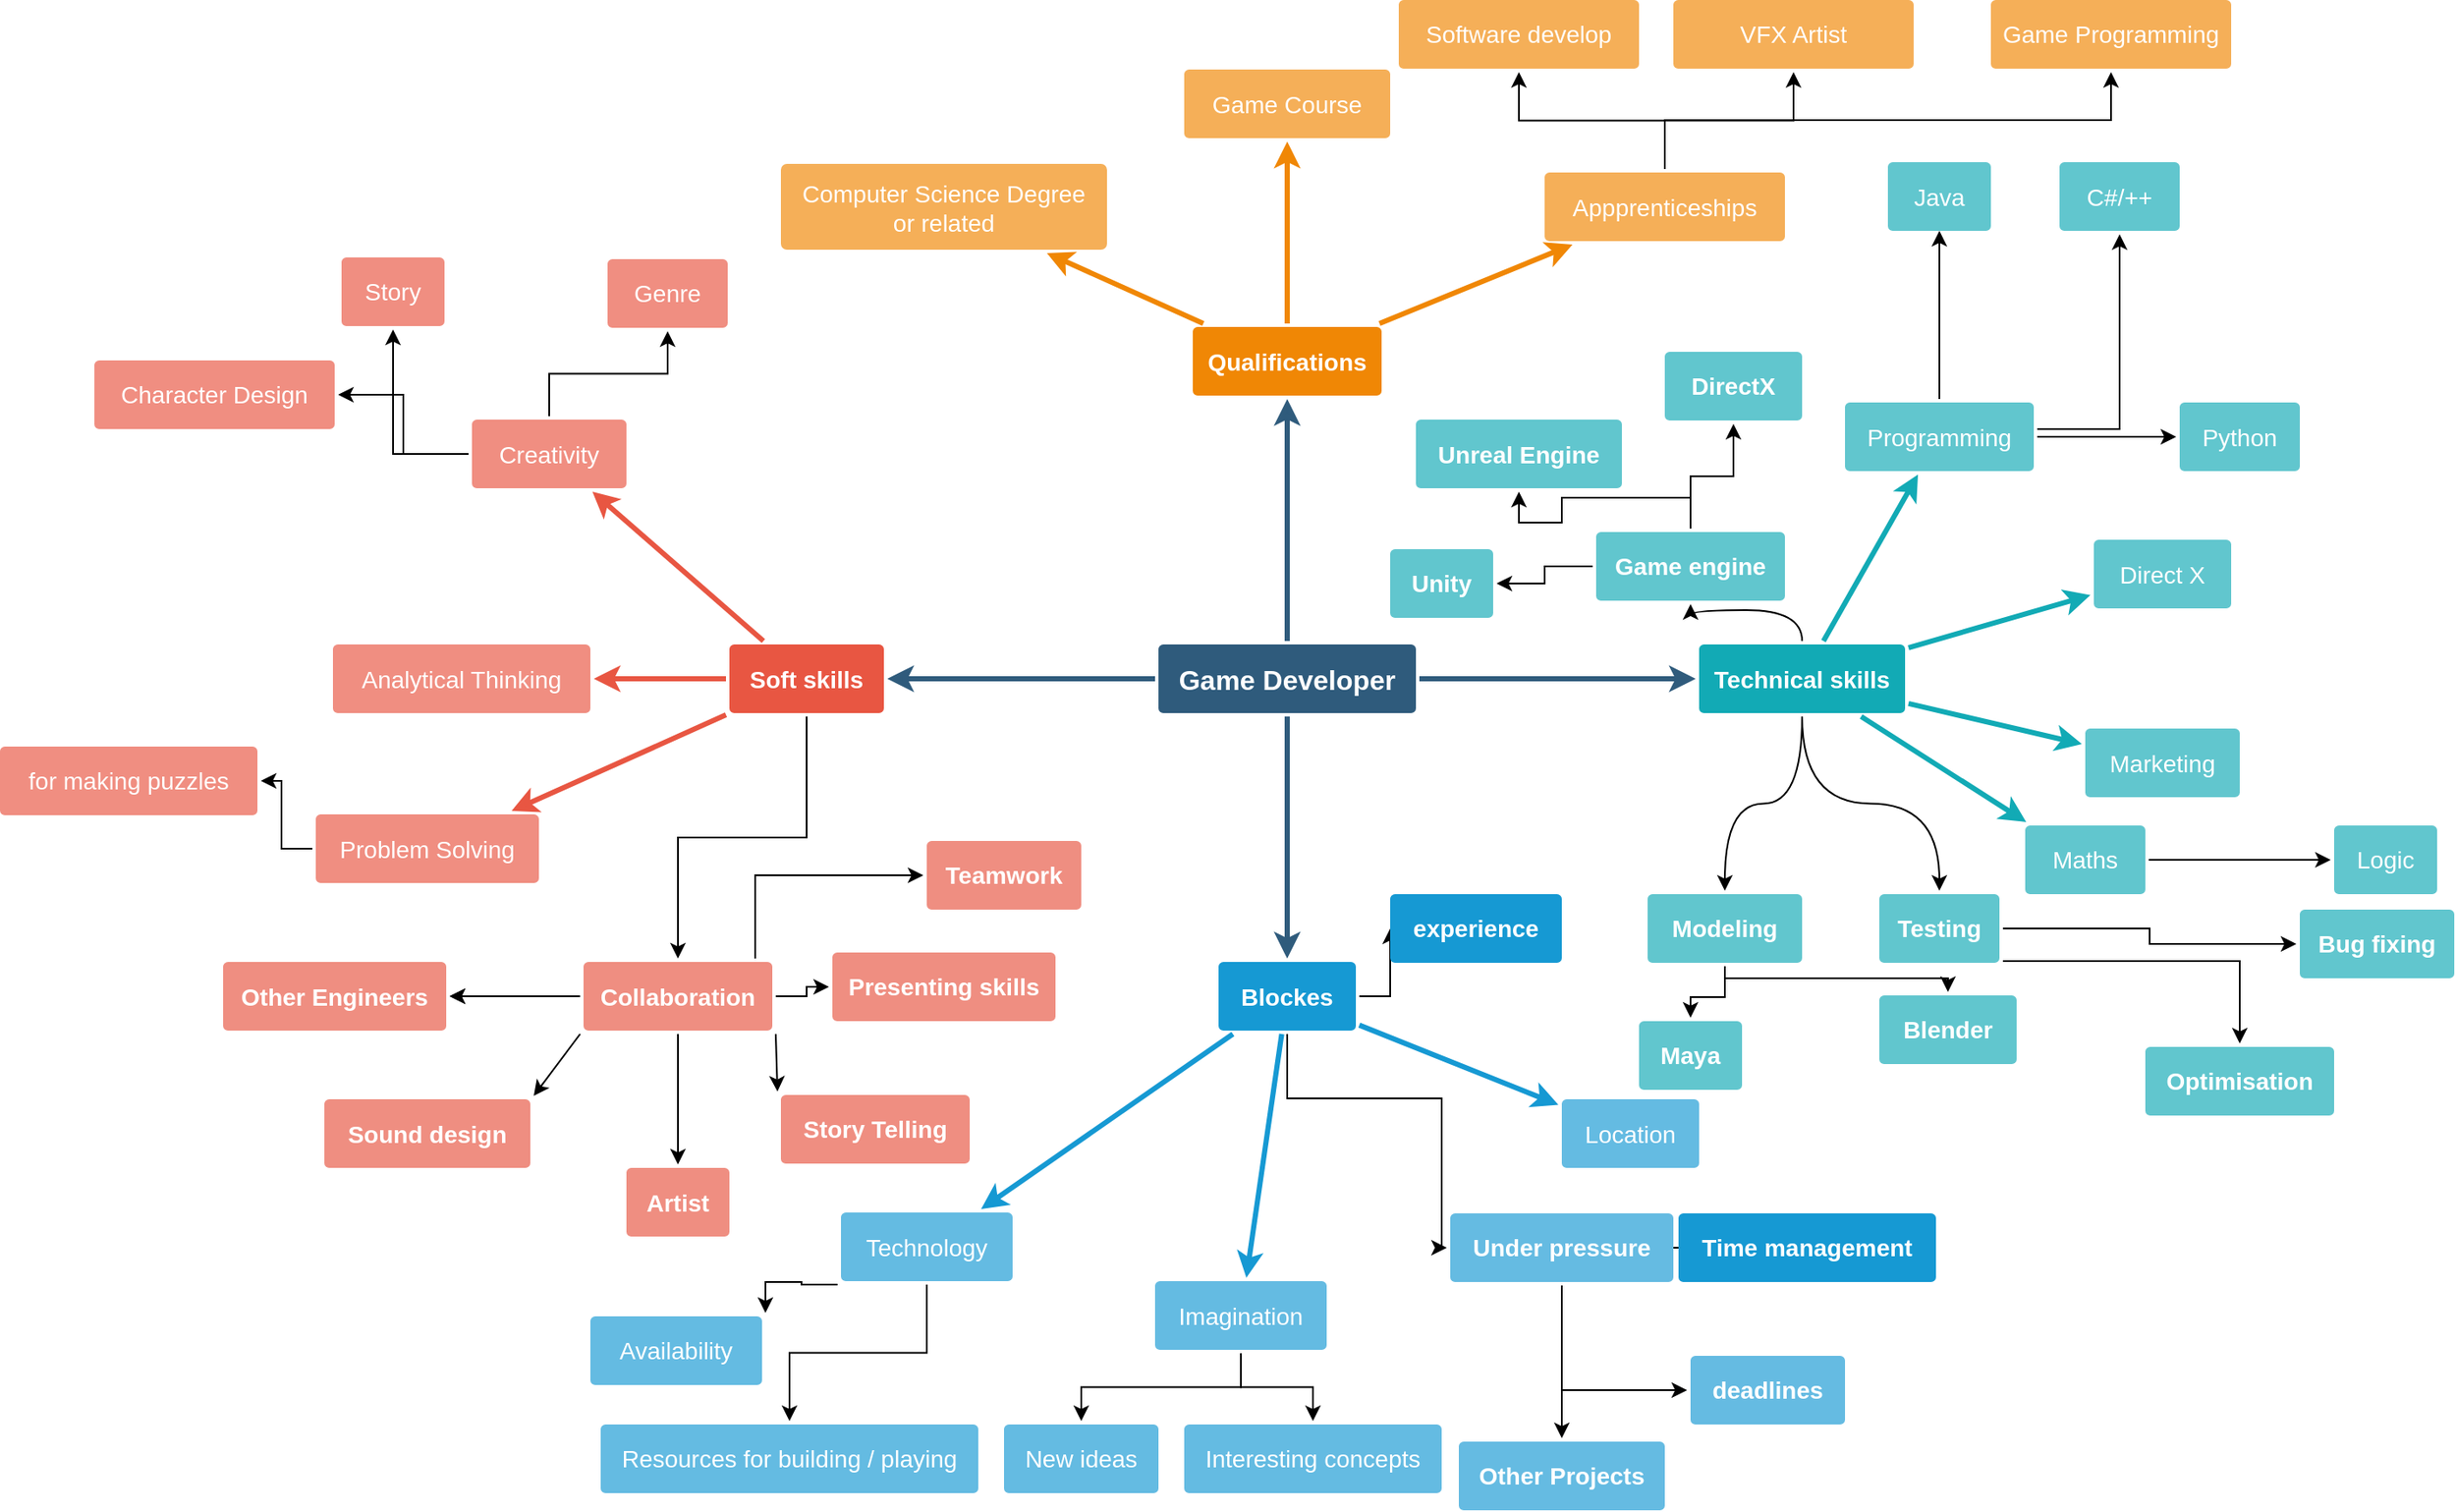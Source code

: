 <mxfile version="24.0.7" type="github">
  <diagram id="6a731a19-8d31-9384-78a2-239565b7b9f0" name="Page-1">
    <mxGraphModel dx="2195" dy="726" grid="1" gridSize="10" guides="1" tooltips="1" connect="1" arrows="1" fold="1" page="1" pageScale="1" pageWidth="1169" pageHeight="827" background="none" math="0" shadow="0">
      <root>
        <mxCell id="0" />
        <mxCell id="1" parent="0" />
        <mxCell id="1745" value="" style="edgeStyle=none;rounded=0;jumpStyle=none;html=1;shadow=0;labelBackgroundColor=none;startArrow=none;startFill=0;endArrow=classic;endFill=1;jettySize=auto;orthogonalLoop=1;strokeColor=#2F5B7C;strokeWidth=3;fontFamily=Helvetica;fontSize=16;fontColor=#23445D;spacing=5;" parent="1" source="1749" target="1764" edge="1">
          <mxGeometry relative="1" as="geometry" />
        </mxCell>
        <mxCell id="1746" value="" style="edgeStyle=none;rounded=0;jumpStyle=none;html=1;shadow=0;labelBackgroundColor=none;startArrow=none;startFill=0;endArrow=classic;endFill=1;jettySize=auto;orthogonalLoop=1;strokeColor=#2F5B7C;strokeWidth=3;fontFamily=Helvetica;fontSize=16;fontColor=#23445D;spacing=5;" parent="1" source="1749" target="1771" edge="1">
          <mxGeometry relative="1" as="geometry" />
        </mxCell>
        <mxCell id="1747" value="" style="edgeStyle=none;rounded=0;jumpStyle=none;html=1;shadow=0;labelBackgroundColor=none;startArrow=none;startFill=0;endArrow=classic;endFill=1;jettySize=auto;orthogonalLoop=1;strokeColor=#2F5B7C;strokeWidth=3;fontFamily=Helvetica;fontSize=16;fontColor=#23445D;spacing=5;" parent="1" source="1749" target="1760" edge="1">
          <mxGeometry relative="1" as="geometry" />
        </mxCell>
        <mxCell id="1748" value="" style="edgeStyle=none;rounded=0;jumpStyle=none;html=1;shadow=0;labelBackgroundColor=none;startArrow=none;startFill=0;endArrow=classic;endFill=1;jettySize=auto;orthogonalLoop=1;strokeColor=#2F5B7C;strokeWidth=3;fontFamily=Helvetica;fontSize=16;fontColor=#23445D;spacing=5;" parent="1" source="1749" target="1753" edge="1">
          <mxGeometry relative="1" as="geometry" />
        </mxCell>
        <mxCell id="1749" value="Game Developer" style="rounded=1;whiteSpace=wrap;html=1;shadow=0;labelBackgroundColor=none;strokeColor=none;strokeWidth=3;fillColor=#2F5B7C;fontFamily=Helvetica;fontSize=16;fontColor=#FFFFFF;align=center;fontStyle=1;spacing=5;arcSize=7;perimeterSpacing=2;" parent="1" vertex="1">
          <mxGeometry x="495" y="395.5" width="150" height="40" as="geometry" />
        </mxCell>
        <mxCell id="1750" value="" style="edgeStyle=none;rounded=1;jumpStyle=none;html=1;shadow=0;labelBackgroundColor=none;startArrow=none;startFill=0;jettySize=auto;orthogonalLoop=1;strokeColor=#E85642;strokeWidth=3;fontFamily=Helvetica;fontSize=14;fontColor=#FFFFFF;spacing=5;fontStyle=1;fillColor=#b0e3e6;" parent="1" source="1753" target="1756" edge="1">
          <mxGeometry relative="1" as="geometry" />
        </mxCell>
        <mxCell id="1751" value="" style="edgeStyle=none;rounded=1;jumpStyle=none;html=1;shadow=0;labelBackgroundColor=none;startArrow=none;startFill=0;jettySize=auto;orthogonalLoop=1;strokeColor=#E85642;strokeWidth=3;fontFamily=Helvetica;fontSize=14;fontColor=#FFFFFF;spacing=5;fontStyle=1;fillColor=#b0e3e6;" parent="1" source="1753" target="1755" edge="1">
          <mxGeometry relative="1" as="geometry" />
        </mxCell>
        <mxCell id="1752" value="" style="edgeStyle=none;rounded=1;jumpStyle=none;html=1;shadow=0;labelBackgroundColor=none;startArrow=none;startFill=0;jettySize=auto;orthogonalLoop=1;strokeColor=#E85642;strokeWidth=3;fontFamily=Helvetica;fontSize=14;fontColor=#FFFFFF;spacing=5;fontStyle=1;fillColor=#b0e3e6;" parent="1" source="1753" target="1754" edge="1">
          <mxGeometry relative="1" as="geometry" />
        </mxCell>
        <mxCell id="4KHxvIav5DBx8A7VH_EM-1787" value="" style="edgeStyle=orthogonalEdgeStyle;rounded=0;orthogonalLoop=1;jettySize=auto;html=1;" edge="1" parent="1" source="1753" target="4KHxvIav5DBx8A7VH_EM-1786">
          <mxGeometry relative="1" as="geometry" />
        </mxCell>
        <mxCell id="1753" value="Soft skills" style="rounded=1;whiteSpace=wrap;html=1;shadow=0;labelBackgroundColor=none;strokeColor=none;strokeWidth=3;fillColor=#e85642;fontFamily=Helvetica;fontSize=14;fontColor=#FFFFFF;align=center;spacing=5;fontStyle=1;arcSize=7;perimeterSpacing=2;" parent="1" vertex="1">
          <mxGeometry x="245" y="395.5" width="90" height="40" as="geometry" />
        </mxCell>
        <mxCell id="4KHxvIav5DBx8A7VH_EM-1809" value="" style="edgeStyle=orthogonalEdgeStyle;rounded=0;orthogonalLoop=1;jettySize=auto;html=1;" edge="1" parent="1" source="1754" target="4KHxvIav5DBx8A7VH_EM-1808">
          <mxGeometry relative="1" as="geometry" />
        </mxCell>
        <mxCell id="1754" value="Problem Solving" style="rounded=1;whiteSpace=wrap;html=1;shadow=0;labelBackgroundColor=none;strokeColor=none;strokeWidth=3;fillColor=#f08e81;fontFamily=Helvetica;fontSize=14;fontColor=#FFFFFF;align=center;spacing=5;fontStyle=0;arcSize=7;perimeterSpacing=2;" parent="1" vertex="1">
          <mxGeometry x="4" y="494.5" width="130" height="40" as="geometry" />
        </mxCell>
        <mxCell id="1755" value="Analytical Thinking" style="rounded=1;whiteSpace=wrap;html=1;shadow=0;labelBackgroundColor=none;strokeColor=none;strokeWidth=3;fillColor=#f08e81;fontFamily=Helvetica;fontSize=14;fontColor=#FFFFFF;align=center;spacing=5;fontStyle=0;arcSize=7;perimeterSpacing=2;" parent="1" vertex="1">
          <mxGeometry x="14" y="395.5" width="150" height="40" as="geometry" />
        </mxCell>
        <mxCell id="4KHxvIav5DBx8A7VH_EM-1853" value="" style="edgeStyle=orthogonalEdgeStyle;rounded=0;orthogonalLoop=1;jettySize=auto;html=1;" edge="1" parent="1" source="1756" target="4KHxvIav5DBx8A7VH_EM-1852">
          <mxGeometry relative="1" as="geometry" />
        </mxCell>
        <mxCell id="4KHxvIav5DBx8A7VH_EM-1855" value="" style="edgeStyle=orthogonalEdgeStyle;rounded=0;orthogonalLoop=1;jettySize=auto;html=1;" edge="1" parent="1" source="1756" target="4KHxvIav5DBx8A7VH_EM-1854">
          <mxGeometry relative="1" as="geometry" />
        </mxCell>
        <mxCell id="4KHxvIav5DBx8A7VH_EM-1857" value="" style="edgeStyle=orthogonalEdgeStyle;rounded=0;orthogonalLoop=1;jettySize=auto;html=1;" edge="1" parent="1" source="1756" target="4KHxvIav5DBx8A7VH_EM-1856">
          <mxGeometry relative="1" as="geometry" />
        </mxCell>
        <mxCell id="1756" value="Creativity" style="rounded=1;whiteSpace=wrap;html=1;shadow=0;labelBackgroundColor=none;strokeColor=none;strokeWidth=3;fillColor=#f08e81;fontFamily=Helvetica;fontSize=14;fontColor=#FFFFFF;align=center;spacing=5;fontStyle=0;arcSize=7;perimeterSpacing=2;" parent="1" vertex="1">
          <mxGeometry x="95" y="264.5" width="90" height="40" as="geometry" />
        </mxCell>
        <mxCell id="1757" value="" style="edgeStyle=none;rounded=0;jumpStyle=none;html=1;shadow=0;labelBackgroundColor=none;startArrow=none;startFill=0;endArrow=classic;endFill=1;jettySize=auto;orthogonalLoop=1;strokeColor=#1699D3;strokeWidth=3;fontFamily=Helvetica;fontSize=14;fontColor=#FFFFFF;spacing=5;" parent="1" source="1760" target="1763" edge="1">
          <mxGeometry relative="1" as="geometry" />
        </mxCell>
        <mxCell id="1758" value="" style="edgeStyle=none;rounded=0;jumpStyle=none;html=1;shadow=0;labelBackgroundColor=none;startArrow=none;startFill=0;endArrow=classic;endFill=1;jettySize=auto;orthogonalLoop=1;strokeColor=#1699D3;strokeWidth=3;fontFamily=Helvetica;fontSize=14;fontColor=#FFFFFF;spacing=5;" parent="1" source="1760" target="1762" edge="1">
          <mxGeometry relative="1" as="geometry" />
        </mxCell>
        <mxCell id="1759" value="" style="edgeStyle=none;rounded=0;jumpStyle=none;html=1;shadow=0;labelBackgroundColor=none;startArrow=none;startFill=0;endArrow=classic;endFill=1;jettySize=auto;orthogonalLoop=1;strokeColor=#1699D3;strokeWidth=3;fontFamily=Helvetica;fontSize=14;fontColor=#FFFFFF;spacing=5;" parent="1" source="1760" target="1761" edge="1">
          <mxGeometry relative="1" as="geometry" />
        </mxCell>
        <mxCell id="4KHxvIav5DBx8A7VH_EM-1814" value="" style="edgeStyle=orthogonalEdgeStyle;rounded=0;orthogonalLoop=1;jettySize=auto;html=1;" edge="1" parent="1" source="1760" target="4KHxvIav5DBx8A7VH_EM-1813">
          <mxGeometry relative="1" as="geometry">
            <Array as="points">
              <mxPoint x="570" y="660" />
              <mxPoint x="660" y="660" />
              <mxPoint x="660" y="747" />
            </Array>
          </mxGeometry>
        </mxCell>
        <mxCell id="4KHxvIav5DBx8A7VH_EM-1835" value="" style="edgeStyle=orthogonalEdgeStyle;rounded=0;orthogonalLoop=1;jettySize=auto;html=1;" edge="1" parent="1" source="1760" target="4KHxvIav5DBx8A7VH_EM-1834">
          <mxGeometry relative="1" as="geometry" />
        </mxCell>
        <mxCell id="1760" value="Blockes" style="rounded=1;whiteSpace=wrap;html=1;shadow=0;labelBackgroundColor=none;strokeColor=none;strokeWidth=3;fillColor=#1699d3;fontFamily=Helvetica;fontSize=14;fontColor=#FFFFFF;align=center;spacing=5;fontStyle=1;arcSize=7;perimeterSpacing=2;" parent="1" vertex="1">
          <mxGeometry x="530" y="580.5" width="80" height="40" as="geometry" />
        </mxCell>
        <mxCell id="1761" value="Location" style="rounded=1;whiteSpace=wrap;html=1;shadow=0;labelBackgroundColor=none;strokeColor=none;strokeWidth=3;fillColor=#64bbe2;fontFamily=Helvetica;fontSize=14;fontColor=#FFFFFF;align=center;spacing=5;arcSize=7;perimeterSpacing=2;" parent="1" vertex="1">
          <mxGeometry x="730" y="660.5" width="80" height="40" as="geometry" />
        </mxCell>
        <mxCell id="4KHxvIav5DBx8A7VH_EM-1831" value="" style="edgeStyle=orthogonalEdgeStyle;rounded=0;orthogonalLoop=1;jettySize=auto;html=1;" edge="1" parent="1" source="1762" target="4KHxvIav5DBx8A7VH_EM-1830">
          <mxGeometry relative="1" as="geometry" />
        </mxCell>
        <mxCell id="4KHxvIav5DBx8A7VH_EM-1833" value="" style="edgeStyle=orthogonalEdgeStyle;rounded=0;orthogonalLoop=1;jettySize=auto;html=1;" edge="1" parent="1" source="1762" target="4KHxvIav5DBx8A7VH_EM-1832">
          <mxGeometry relative="1" as="geometry" />
        </mxCell>
        <mxCell id="1762" value="Imagination" style="rounded=1;whiteSpace=wrap;html=1;shadow=0;labelBackgroundColor=none;strokeColor=none;strokeWidth=3;fillColor=#64bbe2;fontFamily=Helvetica;fontSize=14;fontColor=#FFFFFF;align=center;spacing=5;arcSize=7;perimeterSpacing=2;" parent="1" vertex="1">
          <mxGeometry x="493" y="766.5" width="100" height="40" as="geometry" />
        </mxCell>
        <mxCell id="4KHxvIav5DBx8A7VH_EM-1804" value="" style="edgeStyle=orthogonalEdgeStyle;rounded=0;orthogonalLoop=1;jettySize=auto;html=1;exitX=0;exitY=1;exitDx=0;exitDy=0;entryX=1;entryY=0;entryDx=0;entryDy=0;" edge="1" parent="1" source="1763" target="4KHxvIav5DBx8A7VH_EM-1803">
          <mxGeometry relative="1" as="geometry">
            <mxPoint x="284" y="813.5" as="sourcePoint" />
          </mxGeometry>
        </mxCell>
        <mxCell id="4KHxvIav5DBx8A7VH_EM-1807" value="" style="edgeStyle=orthogonalEdgeStyle;rounded=0;orthogonalLoop=1;jettySize=auto;html=1;" edge="1" parent="1" source="1763" target="4KHxvIav5DBx8A7VH_EM-1806">
          <mxGeometry relative="1" as="geometry" />
        </mxCell>
        <mxCell id="1763" value="Technology" style="rounded=1;whiteSpace=wrap;html=1;shadow=0;labelBackgroundColor=none;strokeColor=none;strokeWidth=3;fillColor=#64bbe2;fontFamily=Helvetica;fontSize=14;fontColor=#FFFFFF;align=center;spacing=5;arcSize=7;perimeterSpacing=2;" parent="1" vertex="1">
          <mxGeometry x="310" y="726.5" width="100" height="40" as="geometry" />
        </mxCell>
        <mxCell id="1764" value="Qualifications" style="rounded=1;whiteSpace=wrap;html=1;shadow=0;labelBackgroundColor=none;strokeColor=none;strokeWidth=3;fillColor=#F08705;fontFamily=Helvetica;fontSize=14;fontColor=#FFFFFF;align=center;spacing=5;fontStyle=1;arcSize=7;perimeterSpacing=2;" parent="1" vertex="1">
          <mxGeometry x="515" y="210.5" width="110" height="40" as="geometry" />
        </mxCell>
        <mxCell id="4KHxvIav5DBx8A7VH_EM-1859" value="" style="edgeStyle=orthogonalEdgeStyle;rounded=0;orthogonalLoop=1;jettySize=auto;html=1;" edge="1" parent="1" source="1765" target="4KHxvIav5DBx8A7VH_EM-1858">
          <mxGeometry relative="1" as="geometry" />
        </mxCell>
        <mxCell id="4KHxvIav5DBx8A7VH_EM-1861" value="" style="edgeStyle=orthogonalEdgeStyle;rounded=0;orthogonalLoop=1;jettySize=auto;html=1;" edge="1" parent="1" source="1765" target="4KHxvIav5DBx8A7VH_EM-1860">
          <mxGeometry relative="1" as="geometry" />
        </mxCell>
        <mxCell id="4KHxvIav5DBx8A7VH_EM-1863" value="" style="edgeStyle=orthogonalEdgeStyle;rounded=0;orthogonalLoop=1;jettySize=auto;html=1;" edge="1" parent="1" source="1765" target="4KHxvIav5DBx8A7VH_EM-1862">
          <mxGeometry relative="1" as="geometry">
            <Array as="points">
              <mxPoint x="790" y="90" />
              <mxPoint x="1050" y="90" />
            </Array>
          </mxGeometry>
        </mxCell>
        <mxCell id="1765" value="Appprenticeships" style="rounded=1;whiteSpace=wrap;html=1;shadow=0;labelBackgroundColor=none;strokeColor=none;strokeWidth=3;fillColor=#f5af58;fontFamily=Helvetica;fontSize=14;fontColor=#FFFFFF;align=center;spacing=5;arcSize=7;perimeterSpacing=2;" parent="1" vertex="1">
          <mxGeometry x="720" y="120.5" width="140" height="40" as="geometry" />
        </mxCell>
        <mxCell id="1766" value="" style="edgeStyle=none;rounded=0;jumpStyle=none;html=1;shadow=0;labelBackgroundColor=none;startArrow=none;startFill=0;endArrow=classic;endFill=1;jettySize=auto;orthogonalLoop=1;strokeColor=#F08705;strokeWidth=3;fontFamily=Helvetica;fontSize=14;fontColor=#FFFFFF;spacing=5;" parent="1" source="1764" target="1765" edge="1">
          <mxGeometry relative="1" as="geometry" />
        </mxCell>
        <mxCell id="1767" value="Game Course" style="rounded=1;whiteSpace=wrap;html=1;shadow=0;labelBackgroundColor=none;strokeColor=none;strokeWidth=3;fillColor=#f5af58;fontFamily=Helvetica;fontSize=14;fontColor=#FFFFFF;align=center;spacing=5;arcSize=7;perimeterSpacing=2;" parent="1" vertex="1">
          <mxGeometry x="510" y="60.5" width="120" height="40" as="geometry" />
        </mxCell>
        <mxCell id="1768" value="" style="edgeStyle=none;rounded=0;jumpStyle=none;html=1;shadow=0;labelBackgroundColor=none;startArrow=none;startFill=0;endArrow=classic;endFill=1;jettySize=auto;orthogonalLoop=1;strokeColor=#F08705;strokeWidth=3;fontFamily=Helvetica;fontSize=14;fontColor=#FFFFFF;spacing=5;" parent="1" source="1764" target="1767" edge="1">
          <mxGeometry relative="1" as="geometry" />
        </mxCell>
        <mxCell id="1769" value="Computer Science Degree&lt;div&gt;or related&lt;/div&gt;" style="rounded=1;whiteSpace=wrap;html=1;shadow=0;labelBackgroundColor=none;strokeColor=none;strokeWidth=3;fillColor=#f5af58;fontFamily=Helvetica;fontSize=14;fontColor=#FFFFFF;align=center;spacing=5;arcSize=7;perimeterSpacing=2;" parent="1" vertex="1">
          <mxGeometry x="275" y="115.5" width="190" height="50" as="geometry" />
        </mxCell>
        <mxCell id="1770" value="" style="edgeStyle=none;rounded=0;jumpStyle=none;html=1;shadow=0;labelBackgroundColor=none;startArrow=none;startFill=0;endArrow=classic;endFill=1;jettySize=auto;orthogonalLoop=1;strokeColor=#F08705;strokeWidth=3;fontFamily=Helvetica;fontSize=14;fontColor=#FFFFFF;spacing=5;" parent="1" source="1764" target="1769" edge="1">
          <mxGeometry relative="1" as="geometry" />
        </mxCell>
        <mxCell id="4KHxvIav5DBx8A7VH_EM-1812" value="" style="edgeStyle=orthogonalEdgeStyle;rounded=0;orthogonalLoop=1;jettySize=auto;html=1;curved=1;" edge="1" parent="1" source="1771" target="4KHxvIav5DBx8A7VH_EM-1811">
          <mxGeometry relative="1" as="geometry" />
        </mxCell>
        <mxCell id="4KHxvIav5DBx8A7VH_EM-1837" value="" style="edgeStyle=orthogonalEdgeStyle;rounded=0;orthogonalLoop=1;jettySize=auto;html=1;curved=1;" edge="1" parent="1" source="1771" target="4KHxvIav5DBx8A7VH_EM-1836">
          <mxGeometry relative="1" as="geometry" />
        </mxCell>
        <mxCell id="4KHxvIav5DBx8A7VH_EM-1846" value="" style="edgeStyle=orthogonalEdgeStyle;rounded=0;orthogonalLoop=1;jettySize=auto;html=1;curved=1;" edge="1" parent="1" source="1771" target="4KHxvIav5DBx8A7VH_EM-1845">
          <mxGeometry relative="1" as="geometry" />
        </mxCell>
        <mxCell id="1771" value="Technical skills" style="rounded=1;whiteSpace=wrap;html=1;shadow=0;labelBackgroundColor=none;strokeColor=none;strokeWidth=3;fillColor=#12aab5;fontFamily=Helvetica;fontSize=14;fontColor=#FFFFFF;align=center;spacing=5;fontStyle=1;arcSize=7;perimeterSpacing=2;" parent="1" vertex="1">
          <mxGeometry x="810" y="395.5" width="120" height="40" as="geometry" />
        </mxCell>
        <mxCell id="4KHxvIav5DBx8A7VH_EM-1789" value="" style="edgeStyle=orthogonalEdgeStyle;rounded=0;orthogonalLoop=1;jettySize=auto;html=1;" edge="1" parent="1" source="1772" target="4KHxvIav5DBx8A7VH_EM-1788">
          <mxGeometry relative="1" as="geometry" />
        </mxCell>
        <mxCell id="1772" value="Maths" style="rounded=1;whiteSpace=wrap;html=1;shadow=0;labelBackgroundColor=none;strokeColor=none;strokeWidth=3;fillColor=#61c6ce;fontFamily=Helvetica;fontSize=14;fontColor=#FFFFFF;align=center;spacing=5;fontStyle=0;arcSize=7;perimeterSpacing=2;" parent="1" vertex="1">
          <mxGeometry x="1000" y="501" width="70" height="40" as="geometry" />
        </mxCell>
        <mxCell id="1773" value="" style="edgeStyle=none;rounded=1;jumpStyle=none;html=1;shadow=0;labelBackgroundColor=none;startArrow=none;startFill=0;jettySize=auto;orthogonalLoop=1;strokeColor=#12AAB5;strokeWidth=3;fontFamily=Helvetica;fontSize=14;fontColor=#FFFFFF;spacing=5;fontStyle=1;fillColor=#b0e3e6;" parent="1" source="1771" target="1772" edge="1">
          <mxGeometry relative="1" as="geometry" />
        </mxCell>
        <mxCell id="1774" value="Marketing" style="rounded=1;whiteSpace=wrap;html=1;shadow=0;labelBackgroundColor=none;strokeColor=none;strokeWidth=3;fillColor=#61c6ce;fontFamily=Helvetica;fontSize=14;fontColor=#FFFFFF;align=center;spacing=5;fontStyle=0;arcSize=7;perimeterSpacing=2;" parent="1" vertex="1">
          <mxGeometry x="1035" y="444.5" width="90" height="40" as="geometry" />
        </mxCell>
        <mxCell id="1775" value="" style="edgeStyle=none;rounded=1;jumpStyle=none;html=1;shadow=0;labelBackgroundColor=none;startArrow=none;startFill=0;jettySize=auto;orthogonalLoop=1;strokeColor=#12AAB5;strokeWidth=3;fontFamily=Helvetica;fontSize=14;fontColor=#FFFFFF;spacing=5;fontStyle=1;fillColor=#b0e3e6;" parent="1" source="1771" target="1774" edge="1">
          <mxGeometry relative="1" as="geometry" />
        </mxCell>
        <mxCell id="1776" value="Direct X" style="rounded=1;whiteSpace=wrap;html=1;shadow=0;labelBackgroundColor=none;strokeColor=none;strokeWidth=3;fillColor=#61c6ce;fontFamily=Helvetica;fontSize=14;fontColor=#FFFFFF;align=center;spacing=5;fontStyle=0;arcSize=7;perimeterSpacing=2;" parent="1" vertex="1">
          <mxGeometry x="1040" y="334.5" width="80" height="40" as="geometry" />
        </mxCell>
        <mxCell id="1777" value="" style="edgeStyle=none;rounded=1;jumpStyle=none;html=1;shadow=0;labelBackgroundColor=none;startArrow=none;startFill=0;jettySize=auto;orthogonalLoop=1;strokeColor=#12AAB5;strokeWidth=3;fontFamily=Helvetica;fontSize=14;fontColor=#FFFFFF;spacing=5;fontStyle=1;fillColor=#b0e3e6;" parent="1" source="1771" target="1776" edge="1">
          <mxGeometry relative="1" as="geometry" />
        </mxCell>
        <mxCell id="4KHxvIav5DBx8A7VH_EM-1780" value="" style="edgeStyle=orthogonalEdgeStyle;rounded=0;orthogonalLoop=1;jettySize=auto;html=1;" edge="1" parent="1" source="1778" target="4KHxvIav5DBx8A7VH_EM-1779">
          <mxGeometry relative="1" as="geometry" />
        </mxCell>
        <mxCell id="4KHxvIav5DBx8A7VH_EM-1782" value="" style="edgeStyle=orthogonalEdgeStyle;rounded=0;orthogonalLoop=1;jettySize=auto;html=1;" edge="1" parent="1" source="1778" target="4KHxvIav5DBx8A7VH_EM-1781">
          <mxGeometry relative="1" as="geometry">
            <Array as="points">
              <mxPoint x="1055" y="270" />
            </Array>
          </mxGeometry>
        </mxCell>
        <mxCell id="4KHxvIav5DBx8A7VH_EM-1785" value="" style="edgeStyle=orthogonalEdgeStyle;rounded=0;orthogonalLoop=1;jettySize=auto;html=1;" edge="1" parent="1" source="1778" target="4KHxvIav5DBx8A7VH_EM-1784">
          <mxGeometry relative="1" as="geometry" />
        </mxCell>
        <mxCell id="1778" value="Programming" style="rounded=1;whiteSpace=wrap;html=1;shadow=0;labelBackgroundColor=none;strokeColor=none;strokeWidth=3;fillColor=#61c6ce;fontFamily=Helvetica;fontSize=14;fontColor=#FFFFFF;align=center;spacing=5;fontStyle=0;arcSize=7;perimeterSpacing=2;" parent="1" vertex="1">
          <mxGeometry x="895" y="254.5" width="110" height="40" as="geometry" />
        </mxCell>
        <mxCell id="1779" value="" style="edgeStyle=none;rounded=1;jumpStyle=none;html=1;shadow=0;labelBackgroundColor=none;startArrow=none;startFill=0;jettySize=auto;orthogonalLoop=1;strokeColor=#12AAB5;strokeWidth=3;fontFamily=Helvetica;fontSize=14;fontColor=#FFFFFF;spacing=5;fontStyle=1;fillColor=#b0e3e6;" parent="1" source="1771" target="1778" edge="1">
          <mxGeometry relative="1" as="geometry" />
        </mxCell>
        <mxCell id="4KHxvIav5DBx8A7VH_EM-1779" value="Java" style="whiteSpace=wrap;html=1;fontSize=14;fillColor=#61c6ce;strokeColor=none;fontColor=#FFFFFF;rounded=1;shadow=0;labelBackgroundColor=none;strokeWidth=3;spacing=5;fontStyle=0;arcSize=7;" vertex="1" parent="1">
          <mxGeometry x="920" y="114.5" width="60" height="40" as="geometry" />
        </mxCell>
        <mxCell id="4KHxvIav5DBx8A7VH_EM-1781" value="C#/++" style="rounded=1;whiteSpace=wrap;html=1;shadow=0;labelBackgroundColor=none;strokeColor=none;strokeWidth=3;fillColor=#61c6ce;fontFamily=Helvetica;fontSize=14;fontColor=#FFFFFF;align=center;spacing=5;fontStyle=0;arcSize=7;perimeterSpacing=2;" vertex="1" parent="1">
          <mxGeometry x="1020" y="114.5" width="70" height="40" as="geometry" />
        </mxCell>
        <mxCell id="4KHxvIav5DBx8A7VH_EM-1784" value="Python" style="rounded=1;whiteSpace=wrap;html=1;shadow=0;labelBackgroundColor=none;strokeColor=none;strokeWidth=3;fillColor=#61c6ce;fontFamily=Helvetica;fontSize=14;fontColor=#FFFFFF;align=center;spacing=5;fontStyle=0;arcSize=7;perimeterSpacing=2;" vertex="1" parent="1">
          <mxGeometry x="1090" y="254.5" width="70" height="40" as="geometry" />
        </mxCell>
        <mxCell id="4KHxvIav5DBx8A7VH_EM-1793" value="" style="edgeStyle=orthogonalEdgeStyle;rounded=0;orthogonalLoop=1;jettySize=auto;html=1;" edge="1" parent="1" source="4KHxvIav5DBx8A7VH_EM-1786" target="4KHxvIav5DBx8A7VH_EM-1792">
          <mxGeometry relative="1" as="geometry" />
        </mxCell>
        <mxCell id="4KHxvIav5DBx8A7VH_EM-1795" value="" style="edgeStyle=orthogonalEdgeStyle;rounded=0;orthogonalLoop=1;jettySize=auto;html=1;" edge="1" parent="1" source="4KHxvIav5DBx8A7VH_EM-1786" target="4KHxvIav5DBx8A7VH_EM-1794">
          <mxGeometry relative="1" as="geometry" />
        </mxCell>
        <mxCell id="4KHxvIav5DBx8A7VH_EM-1796" value="" style="edgeStyle=orthogonalEdgeStyle;rounded=0;orthogonalLoop=1;jettySize=auto;html=1;" edge="1" parent="1" source="4KHxvIav5DBx8A7VH_EM-1786" target="4KHxvIav5DBx8A7VH_EM-1794">
          <mxGeometry relative="1" as="geometry" />
        </mxCell>
        <mxCell id="4KHxvIav5DBx8A7VH_EM-1823" value="" style="edgeStyle=orthogonalEdgeStyle;rounded=0;orthogonalLoop=1;jettySize=auto;html=1;" edge="1" parent="1" source="4KHxvIav5DBx8A7VH_EM-1786" target="4KHxvIav5DBx8A7VH_EM-1822">
          <mxGeometry relative="1" as="geometry" />
        </mxCell>
        <mxCell id="4KHxvIav5DBx8A7VH_EM-1825" value="" style="edgeStyle=orthogonalEdgeStyle;rounded=0;orthogonalLoop=1;jettySize=auto;html=1;" edge="1" parent="1" source="4KHxvIav5DBx8A7VH_EM-1786" target="4KHxvIav5DBx8A7VH_EM-1824">
          <mxGeometry relative="1" as="geometry">
            <Array as="points">
              <mxPoint x="260" y="530" />
            </Array>
          </mxGeometry>
        </mxCell>
        <mxCell id="4KHxvIav5DBx8A7VH_EM-1786" value="Collaboration" style="rounded=1;whiteSpace=wrap;html=1;shadow=0;labelBackgroundColor=none;strokeColor=none;strokeWidth=3;fillColor=#ef8e81;fontFamily=Helvetica;fontSize=14;fontColor=#FFFFFF;align=center;spacing=5;fontStyle=1;arcSize=7;perimeterSpacing=2;" vertex="1" parent="1">
          <mxGeometry x="160" y="580.5" width="110" height="40" as="geometry" />
        </mxCell>
        <mxCell id="4KHxvIav5DBx8A7VH_EM-1788" value="Logic" style="rounded=1;whiteSpace=wrap;html=1;shadow=0;labelBackgroundColor=none;strokeColor=none;strokeWidth=3;fillColor=#61c6ce;fontFamily=Helvetica;fontSize=14;fontColor=#FFFFFF;align=center;spacing=5;fontStyle=0;arcSize=7;perimeterSpacing=2;" vertex="1" parent="1">
          <mxGeometry x="1180" y="501" width="60" height="40" as="geometry" />
        </mxCell>
        <mxCell id="4KHxvIav5DBx8A7VH_EM-1792" value="Artist" style="rounded=1;whiteSpace=wrap;html=1;shadow=0;labelBackgroundColor=none;strokeColor=none;strokeWidth=3;fillColor=#ef8e81;fontFamily=Helvetica;fontSize=14;fontColor=#FFFFFF;align=center;spacing=5;fontStyle=1;arcSize=7;perimeterSpacing=2;" vertex="1" parent="1">
          <mxGeometry x="185" y="700.5" width="60" height="40" as="geometry" />
        </mxCell>
        <mxCell id="4KHxvIav5DBx8A7VH_EM-1794" value="Other Engineers" style="rounded=1;whiteSpace=wrap;html=1;shadow=0;labelBackgroundColor=none;strokeColor=none;strokeWidth=3;fillColor=#ef8e81;fontFamily=Helvetica;fontSize=14;fontColor=#FFFFFF;align=center;spacing=5;fontStyle=1;arcSize=7;perimeterSpacing=2;" vertex="1" parent="1">
          <mxGeometry x="-50" y="580.5" width="130" height="40" as="geometry" />
        </mxCell>
        <mxCell id="4KHxvIav5DBx8A7VH_EM-1797" value="Sound design" style="rounded=1;whiteSpace=wrap;html=1;shadow=0;labelBackgroundColor=none;strokeColor=none;strokeWidth=3;fillColor=#ef8e81;fontFamily=Helvetica;fontSize=14;fontColor=#FFFFFF;align=center;spacing=5;fontStyle=1;arcSize=7;perimeterSpacing=2;" vertex="1" parent="1">
          <mxGeometry x="9" y="660.5" width="120" height="40" as="geometry" />
        </mxCell>
        <mxCell id="4KHxvIav5DBx8A7VH_EM-1800" value="" style="endArrow=classic;html=1;rounded=0;exitX=0;exitY=1;exitDx=0;exitDy=0;entryX=1;entryY=0;entryDx=0;entryDy=0;" edge="1" parent="1" source="4KHxvIav5DBx8A7VH_EM-1786" target="4KHxvIav5DBx8A7VH_EM-1797">
          <mxGeometry width="50" height="50" relative="1" as="geometry">
            <mxPoint x="180" y="700" as="sourcePoint" />
            <mxPoint x="230" y="650" as="targetPoint" />
          </mxGeometry>
        </mxCell>
        <mxCell id="4KHxvIav5DBx8A7VH_EM-1801" value="Story Telling" style="rounded=1;whiteSpace=wrap;html=1;shadow=0;labelBackgroundColor=none;strokeColor=none;strokeWidth=3;fillColor=#ef8e81;fontFamily=Helvetica;fontSize=14;fontColor=#FFFFFF;align=center;spacing=5;fontStyle=1;arcSize=7;perimeterSpacing=2;" vertex="1" parent="1">
          <mxGeometry x="275" y="658" width="110" height="40" as="geometry" />
        </mxCell>
        <mxCell id="4KHxvIav5DBx8A7VH_EM-1802" value="" style="endArrow=classic;html=1;rounded=0;exitX=1;exitY=1;exitDx=0;exitDy=0;entryX=0;entryY=0;entryDx=0;entryDy=0;" edge="1" parent="1" target="4KHxvIav5DBx8A7VH_EM-1801" source="4KHxvIav5DBx8A7VH_EM-1786">
          <mxGeometry width="50" height="50" relative="1" as="geometry">
            <mxPoint x="419" y="620.5" as="sourcePoint" />
            <mxPoint x="491" y="647.5" as="targetPoint" />
          </mxGeometry>
        </mxCell>
        <mxCell id="4KHxvIav5DBx8A7VH_EM-1803" value="Availability" style="rounded=1;whiteSpace=wrap;html=1;shadow=0;labelBackgroundColor=none;strokeColor=none;strokeWidth=3;fillColor=#64bbe2;fontFamily=Helvetica;fontSize=14;fontColor=#FFFFFF;align=center;spacing=5;arcSize=7;perimeterSpacing=2;" vertex="1" parent="1">
          <mxGeometry x="164" y="787" width="100" height="40" as="geometry" />
        </mxCell>
        <mxCell id="4KHxvIav5DBx8A7VH_EM-1806" value="Resources for building / playing" style="rounded=1;whiteSpace=wrap;html=1;shadow=0;labelBackgroundColor=none;strokeColor=none;strokeWidth=3;fillColor=#64bbe2;fontFamily=Helvetica;fontSize=14;fontColor=#FFFFFF;align=center;spacing=5;arcSize=7;perimeterSpacing=2;" vertex="1" parent="1">
          <mxGeometry x="170" y="850" width="220" height="40" as="geometry" />
        </mxCell>
        <mxCell id="4KHxvIav5DBx8A7VH_EM-1808" value="for making puzzles" style="rounded=1;whiteSpace=wrap;html=1;shadow=0;labelBackgroundColor=none;strokeColor=none;strokeWidth=3;fillColor=#f08e81;fontFamily=Helvetica;fontSize=14;fontColor=#FFFFFF;align=center;spacing=5;fontStyle=0;arcSize=7;perimeterSpacing=2;" vertex="1" parent="1">
          <mxGeometry x="-180" y="455" width="150" height="40" as="geometry" />
        </mxCell>
        <mxCell id="4KHxvIav5DBx8A7VH_EM-1827" value="" style="edgeStyle=orthogonalEdgeStyle;rounded=0;orthogonalLoop=1;jettySize=auto;html=1;" edge="1" parent="1" source="4KHxvIav5DBx8A7VH_EM-1811" target="4KHxvIav5DBx8A7VH_EM-1826">
          <mxGeometry relative="1" as="geometry">
            <Array as="points">
              <mxPoint x="1125" y="580" />
            </Array>
          </mxGeometry>
        </mxCell>
        <mxCell id="4KHxvIav5DBx8A7VH_EM-1844" style="edgeStyle=orthogonalEdgeStyle;rounded=0;orthogonalLoop=1;jettySize=auto;html=1;" edge="1" parent="1" source="4KHxvIav5DBx8A7VH_EM-1811" target="4KHxvIav5DBx8A7VH_EM-1828">
          <mxGeometry relative="1" as="geometry" />
        </mxCell>
        <mxCell id="4KHxvIav5DBx8A7VH_EM-1811" value="Testing" style="rounded=1;whiteSpace=wrap;html=1;shadow=0;labelBackgroundColor=none;strokeColor=none;strokeWidth=3;fillColor=#61c6ce;fontFamily=Helvetica;fontSize=14;fontColor=#FFFFFF;align=center;spacing=5;fontStyle=1;arcSize=7;perimeterSpacing=2;" vertex="1" parent="1">
          <mxGeometry x="915" y="541" width="70" height="40" as="geometry" />
        </mxCell>
        <mxCell id="4KHxvIav5DBx8A7VH_EM-1817" value="" style="edgeStyle=orthogonalEdgeStyle;rounded=0;orthogonalLoop=1;jettySize=auto;html=1;" edge="1" parent="1" source="4KHxvIav5DBx8A7VH_EM-1813" target="4KHxvIav5DBx8A7VH_EM-1816">
          <mxGeometry relative="1" as="geometry" />
        </mxCell>
        <mxCell id="4KHxvIav5DBx8A7VH_EM-1819" value="" style="edgeStyle=orthogonalEdgeStyle;rounded=0;orthogonalLoop=1;jettySize=auto;html=1;exitX=0.5;exitY=1;exitDx=0;exitDy=0;" edge="1" parent="1" source="4KHxvIav5DBx8A7VH_EM-1813" target="4KHxvIav5DBx8A7VH_EM-1818">
          <mxGeometry relative="1" as="geometry">
            <Array as="points">
              <mxPoint x="730" y="830" />
            </Array>
          </mxGeometry>
        </mxCell>
        <mxCell id="4KHxvIav5DBx8A7VH_EM-1821" value="" style="edgeStyle=orthogonalEdgeStyle;rounded=0;orthogonalLoop=1;jettySize=auto;html=1;" edge="1" parent="1" source="4KHxvIav5DBx8A7VH_EM-1813" target="4KHxvIav5DBx8A7VH_EM-1820">
          <mxGeometry relative="1" as="geometry" />
        </mxCell>
        <mxCell id="4KHxvIav5DBx8A7VH_EM-1813" value="Under pressure" style="rounded=1;whiteSpace=wrap;html=1;shadow=0;labelBackgroundColor=none;strokeColor=none;strokeWidth=3;fillColor=#65bbe2;fontFamily=Helvetica;fontSize=14;fontColor=#FFFFFF;align=center;spacing=5;fontStyle=1;arcSize=7;perimeterSpacing=2;" vertex="1" parent="1">
          <mxGeometry x="665" y="727" width="130" height="40" as="geometry" />
        </mxCell>
        <mxCell id="4KHxvIav5DBx8A7VH_EM-1816" value="Time management" style="rounded=1;whiteSpace=wrap;html=1;shadow=0;labelBackgroundColor=none;strokeColor=none;strokeWidth=3;fillColor=#1699d3;fontFamily=Helvetica;fontSize=14;fontColor=#FFFFFF;align=center;spacing=5;fontStyle=1;arcSize=7;perimeterSpacing=2;" vertex="1" parent="1">
          <mxGeometry x="798" y="727" width="150" height="40" as="geometry" />
        </mxCell>
        <mxCell id="4KHxvIav5DBx8A7VH_EM-1818" value="deadlines" style="rounded=1;whiteSpace=wrap;html=1;shadow=0;labelBackgroundColor=none;strokeColor=none;strokeWidth=3;fillColor=#65bbe2;fontFamily=Helvetica;fontSize=14;fontColor=#FFFFFF;align=center;spacing=5;fontStyle=1;arcSize=7;perimeterSpacing=2;" vertex="1" parent="1">
          <mxGeometry x="805" y="810" width="90" height="40" as="geometry" />
        </mxCell>
        <mxCell id="4KHxvIav5DBx8A7VH_EM-1820" value="Other Projects" style="rounded=1;whiteSpace=wrap;html=1;shadow=0;labelBackgroundColor=none;strokeColor=none;strokeWidth=3;fillColor=#65bbe2;fontFamily=Helvetica;fontSize=14;fontColor=#FFFFFF;align=center;spacing=5;fontStyle=1;arcSize=7;perimeterSpacing=2;" vertex="1" parent="1">
          <mxGeometry x="670" y="860" width="120" height="40" as="geometry" />
        </mxCell>
        <mxCell id="4KHxvIav5DBx8A7VH_EM-1822" value="Presenting skills" style="rounded=1;whiteSpace=wrap;html=1;shadow=0;labelBackgroundColor=none;strokeColor=none;strokeWidth=3;fillColor=#ef8e81;fontFamily=Helvetica;fontSize=14;fontColor=#FFFFFF;align=center;spacing=5;fontStyle=1;arcSize=7;perimeterSpacing=2;" vertex="1" parent="1">
          <mxGeometry x="305" y="575" width="130" height="40" as="geometry" />
        </mxCell>
        <mxCell id="4KHxvIav5DBx8A7VH_EM-1824" value="Teamwork" style="rounded=1;whiteSpace=wrap;html=1;shadow=0;labelBackgroundColor=none;strokeColor=none;strokeWidth=3;fillColor=#ef8e81;fontFamily=Helvetica;fontSize=14;fontColor=#FFFFFF;align=center;spacing=5;fontStyle=1;arcSize=7;perimeterSpacing=2;" vertex="1" parent="1">
          <mxGeometry x="360" y="510" width="90" height="40" as="geometry" />
        </mxCell>
        <mxCell id="4KHxvIav5DBx8A7VH_EM-1826" value="Optimisation" style="rounded=1;whiteSpace=wrap;html=1;shadow=0;labelBackgroundColor=none;strokeColor=none;strokeWidth=3;fillColor=#61c6ce;fontFamily=Helvetica;fontSize=14;fontColor=#FFFFFF;align=center;spacing=5;fontStyle=1;arcSize=7;perimeterSpacing=2;" vertex="1" parent="1">
          <mxGeometry x="1070" y="630" width="110" height="40" as="geometry" />
        </mxCell>
        <mxCell id="4KHxvIav5DBx8A7VH_EM-1828" value="Bug fixing" style="rounded=1;whiteSpace=wrap;html=1;shadow=0;labelBackgroundColor=none;strokeColor=none;strokeWidth=3;fillColor=#61c6ce;fontFamily=Helvetica;fontSize=14;fontColor=#FFFFFF;align=center;spacing=5;fontStyle=1;arcSize=7;perimeterSpacing=2;" vertex="1" parent="1">
          <mxGeometry x="1160" y="550" width="90" height="40" as="geometry" />
        </mxCell>
        <mxCell id="4KHxvIav5DBx8A7VH_EM-1830" value="New ideas" style="rounded=1;whiteSpace=wrap;html=1;shadow=0;labelBackgroundColor=none;strokeColor=none;strokeWidth=3;fillColor=#64bbe2;fontFamily=Helvetica;fontSize=14;fontColor=#FFFFFF;align=center;spacing=5;arcSize=7;perimeterSpacing=2;" vertex="1" parent="1">
          <mxGeometry x="405" y="850" width="90" height="40" as="geometry" />
        </mxCell>
        <mxCell id="4KHxvIav5DBx8A7VH_EM-1832" value="Interesting concepts" style="rounded=1;whiteSpace=wrap;html=1;shadow=0;labelBackgroundColor=none;strokeColor=none;strokeWidth=3;fillColor=#64bbe2;fontFamily=Helvetica;fontSize=14;fontColor=#FFFFFF;align=center;spacing=5;arcSize=7;perimeterSpacing=2;" vertex="1" parent="1">
          <mxGeometry x="510" y="850" width="150" height="40" as="geometry" />
        </mxCell>
        <mxCell id="4KHxvIav5DBx8A7VH_EM-1834" value="experience" style="rounded=1;whiteSpace=wrap;html=1;shadow=0;labelBackgroundColor=none;strokeColor=none;strokeWidth=3;fillColor=#1699d3;fontFamily=Helvetica;fontSize=14;fontColor=#FFFFFF;align=center;spacing=5;fontStyle=1;arcSize=7;perimeterSpacing=2;" vertex="1" parent="1">
          <mxGeometry x="630" y="541" width="100" height="40" as="geometry" />
        </mxCell>
        <mxCell id="4KHxvIav5DBx8A7VH_EM-1839" value="" style="edgeStyle=orthogonalEdgeStyle;rounded=0;orthogonalLoop=1;jettySize=auto;html=1;" edge="1" parent="1" source="4KHxvIav5DBx8A7VH_EM-1836" target="4KHxvIav5DBx8A7VH_EM-1838">
          <mxGeometry relative="1" as="geometry" />
        </mxCell>
        <mxCell id="4KHxvIav5DBx8A7VH_EM-1841" value="" style="edgeStyle=orthogonalEdgeStyle;rounded=0;orthogonalLoop=1;jettySize=auto;html=1;exitX=0.5;exitY=0;exitDx=0;exitDy=0;" edge="1" parent="1" source="4KHxvIav5DBx8A7VH_EM-1836" target="4KHxvIav5DBx8A7VH_EM-1840">
          <mxGeometry relative="1" as="geometry">
            <mxPoint x="790" y="312.5" as="sourcePoint" />
          </mxGeometry>
        </mxCell>
        <mxCell id="4KHxvIav5DBx8A7VH_EM-1843" value="" style="edgeStyle=orthogonalEdgeStyle;rounded=0;orthogonalLoop=1;jettySize=auto;html=1;" edge="1" parent="1" source="4KHxvIav5DBx8A7VH_EM-1836" target="4KHxvIav5DBx8A7VH_EM-1842">
          <mxGeometry relative="1" as="geometry" />
        </mxCell>
        <mxCell id="4KHxvIav5DBx8A7VH_EM-1836" value="Game engine" style="rounded=1;whiteSpace=wrap;html=1;shadow=0;labelBackgroundColor=none;strokeColor=none;strokeWidth=3;fillColor=#61c6ce;fontFamily=Helvetica;fontSize=14;fontColor=#FFFFFF;align=center;spacing=5;fontStyle=1;arcSize=7;perimeterSpacing=2;" vertex="1" parent="1">
          <mxGeometry x="750" y="330" width="110" height="40" as="geometry" />
        </mxCell>
        <mxCell id="4KHxvIav5DBx8A7VH_EM-1838" value="DirectX" style="rounded=1;whiteSpace=wrap;html=1;shadow=0;labelBackgroundColor=none;strokeColor=none;strokeWidth=3;fillColor=#61c6ce;fontFamily=Helvetica;fontSize=14;fontColor=#FFFFFF;align=center;spacing=5;fontStyle=1;arcSize=7;perimeterSpacing=2;" vertex="1" parent="1">
          <mxGeometry x="790" y="225" width="80" height="40" as="geometry" />
        </mxCell>
        <mxCell id="4KHxvIav5DBx8A7VH_EM-1840" value="Unreal Engine" style="rounded=1;whiteSpace=wrap;html=1;shadow=0;labelBackgroundColor=none;strokeColor=none;strokeWidth=3;fillColor=#61c6ce;fontFamily=Helvetica;fontSize=14;fontColor=#FFFFFF;align=center;spacing=5;fontStyle=1;arcSize=7;perimeterSpacing=2;" vertex="1" parent="1">
          <mxGeometry x="645" y="264.5" width="120" height="40" as="geometry" />
        </mxCell>
        <mxCell id="4KHxvIav5DBx8A7VH_EM-1842" value="Unity" style="rounded=1;whiteSpace=wrap;html=1;shadow=0;labelBackgroundColor=none;strokeColor=none;strokeWidth=3;fillColor=#61c6ce;fontFamily=Helvetica;fontSize=14;fontColor=#FFFFFF;align=center;spacing=5;fontStyle=1;arcSize=7;perimeterSpacing=2;" vertex="1" parent="1">
          <mxGeometry x="630" y="340" width="60" height="40" as="geometry" />
        </mxCell>
        <mxCell id="4KHxvIav5DBx8A7VH_EM-1849" value="" style="edgeStyle=orthogonalEdgeStyle;rounded=0;orthogonalLoop=1;jettySize=auto;html=1;" edge="1" parent="1" source="4KHxvIav5DBx8A7VH_EM-1845" target="4KHxvIav5DBx8A7VH_EM-1848">
          <mxGeometry relative="1" as="geometry">
            <Array as="points">
              <mxPoint x="825" y="590" />
              <mxPoint x="955" y="590" />
            </Array>
          </mxGeometry>
        </mxCell>
        <mxCell id="4KHxvIav5DBx8A7VH_EM-1851" value="" style="edgeStyle=orthogonalEdgeStyle;rounded=0;orthogonalLoop=1;jettySize=auto;html=1;" edge="1" parent="1" source="4KHxvIav5DBx8A7VH_EM-1845" target="4KHxvIav5DBx8A7VH_EM-1850">
          <mxGeometry relative="1" as="geometry" />
        </mxCell>
        <mxCell id="4KHxvIav5DBx8A7VH_EM-1845" value="Modeling" style="rounded=1;whiteSpace=wrap;html=1;shadow=0;labelBackgroundColor=none;strokeColor=none;strokeWidth=3;fillColor=#61c6ce;fontFamily=Helvetica;fontSize=14;fontColor=#FFFFFF;align=center;spacing=5;fontStyle=1;arcSize=7;perimeterSpacing=2;" vertex="1" parent="1">
          <mxGeometry x="780" y="541" width="90" height="40" as="geometry" />
        </mxCell>
        <mxCell id="4KHxvIav5DBx8A7VH_EM-1848" value="Blender" style="rounded=1;whiteSpace=wrap;html=1;shadow=0;labelBackgroundColor=none;strokeColor=none;strokeWidth=3;fillColor=#61c6ce;fontFamily=Helvetica;fontSize=14;fontColor=#FFFFFF;align=center;spacing=5;fontStyle=1;arcSize=7;perimeterSpacing=2;" vertex="1" parent="1">
          <mxGeometry x="915" y="600" width="80" height="40" as="geometry" />
        </mxCell>
        <mxCell id="4KHxvIav5DBx8A7VH_EM-1850" value="Maya" style="rounded=1;whiteSpace=wrap;html=1;shadow=0;labelBackgroundColor=none;strokeColor=none;strokeWidth=3;fillColor=#61c6ce;fontFamily=Helvetica;fontSize=14;fontColor=#FFFFFF;align=center;spacing=5;fontStyle=1;arcSize=7;perimeterSpacing=2;" vertex="1" parent="1">
          <mxGeometry x="775" y="615" width="60" height="40" as="geometry" />
        </mxCell>
        <mxCell id="4KHxvIav5DBx8A7VH_EM-1852" value="Genre" style="rounded=1;whiteSpace=wrap;html=1;shadow=0;labelBackgroundColor=none;strokeColor=none;strokeWidth=3;fillColor=#f08e81;fontFamily=Helvetica;fontSize=14;fontColor=#FFFFFF;align=center;spacing=5;fontStyle=0;arcSize=7;perimeterSpacing=2;" vertex="1" parent="1">
          <mxGeometry x="174" y="171" width="70" height="40" as="geometry" />
        </mxCell>
        <mxCell id="4KHxvIav5DBx8A7VH_EM-1854" value="Story" style="rounded=1;whiteSpace=wrap;html=1;shadow=0;labelBackgroundColor=none;strokeColor=none;strokeWidth=3;fillColor=#f08e81;fontFamily=Helvetica;fontSize=14;fontColor=#FFFFFF;align=center;spacing=5;fontStyle=0;arcSize=7;perimeterSpacing=2;" vertex="1" parent="1">
          <mxGeometry x="19" y="170" width="60" height="40" as="geometry" />
        </mxCell>
        <mxCell id="4KHxvIav5DBx8A7VH_EM-1856" value="Character Design" style="rounded=1;whiteSpace=wrap;html=1;shadow=0;labelBackgroundColor=none;strokeColor=none;strokeWidth=3;fillColor=#f08e81;fontFamily=Helvetica;fontSize=14;fontColor=#FFFFFF;align=center;spacing=5;fontStyle=0;arcSize=7;perimeterSpacing=2;" vertex="1" parent="1">
          <mxGeometry x="-125" y="230" width="140" height="40" as="geometry" />
        </mxCell>
        <mxCell id="4KHxvIav5DBx8A7VH_EM-1858" value="Software develop" style="rounded=1;whiteSpace=wrap;html=1;shadow=0;labelBackgroundColor=none;strokeColor=none;strokeWidth=3;fillColor=#f5af58;fontFamily=Helvetica;fontSize=14;fontColor=#FFFFFF;align=center;spacing=5;arcSize=7;perimeterSpacing=2;" vertex="1" parent="1">
          <mxGeometry x="635" y="20" width="140" height="40" as="geometry" />
        </mxCell>
        <mxCell id="4KHxvIav5DBx8A7VH_EM-1860" value="VFX Artist" style="rounded=1;whiteSpace=wrap;html=1;shadow=0;labelBackgroundColor=none;strokeColor=none;strokeWidth=3;fillColor=#f5af58;fontFamily=Helvetica;fontSize=14;fontColor=#FFFFFF;align=center;spacing=5;arcSize=7;perimeterSpacing=2;" vertex="1" parent="1">
          <mxGeometry x="795" y="20" width="140" height="40" as="geometry" />
        </mxCell>
        <mxCell id="4KHxvIav5DBx8A7VH_EM-1862" value="Game Programming" style="rounded=1;whiteSpace=wrap;html=1;shadow=0;labelBackgroundColor=none;strokeColor=none;strokeWidth=3;fillColor=#f5af58;fontFamily=Helvetica;fontSize=14;fontColor=#FFFFFF;align=center;spacing=5;arcSize=7;perimeterSpacing=2;" vertex="1" parent="1">
          <mxGeometry x="980" y="20" width="140" height="40" as="geometry" />
        </mxCell>
      </root>
    </mxGraphModel>
  </diagram>
</mxfile>
